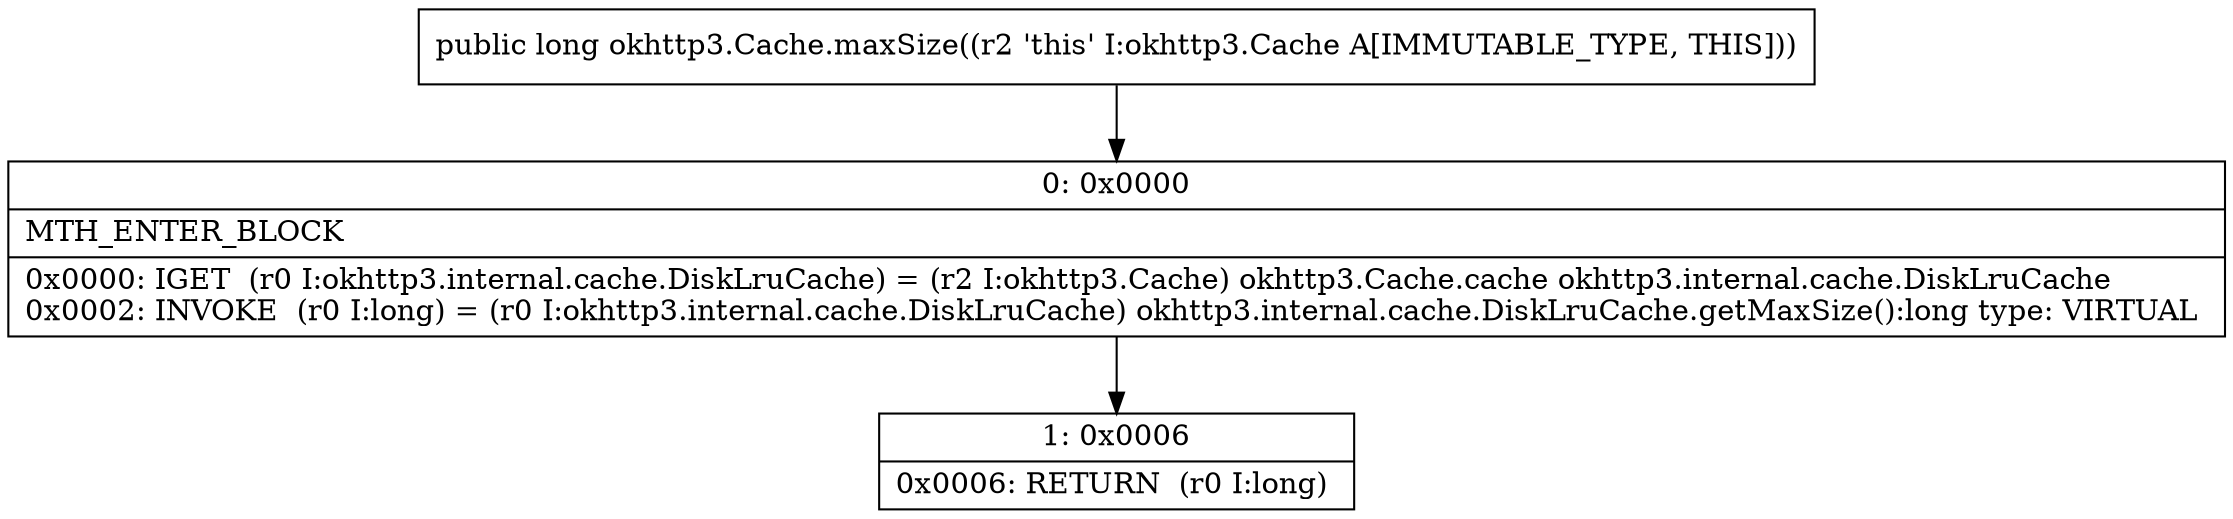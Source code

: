 digraph "CFG forokhttp3.Cache.maxSize()J" {
Node_0 [shape=record,label="{0\:\ 0x0000|MTH_ENTER_BLOCK\l|0x0000: IGET  (r0 I:okhttp3.internal.cache.DiskLruCache) = (r2 I:okhttp3.Cache) okhttp3.Cache.cache okhttp3.internal.cache.DiskLruCache \l0x0002: INVOKE  (r0 I:long) = (r0 I:okhttp3.internal.cache.DiskLruCache) okhttp3.internal.cache.DiskLruCache.getMaxSize():long type: VIRTUAL \l}"];
Node_1 [shape=record,label="{1\:\ 0x0006|0x0006: RETURN  (r0 I:long) \l}"];
MethodNode[shape=record,label="{public long okhttp3.Cache.maxSize((r2 'this' I:okhttp3.Cache A[IMMUTABLE_TYPE, THIS])) }"];
MethodNode -> Node_0;
Node_0 -> Node_1;
}

